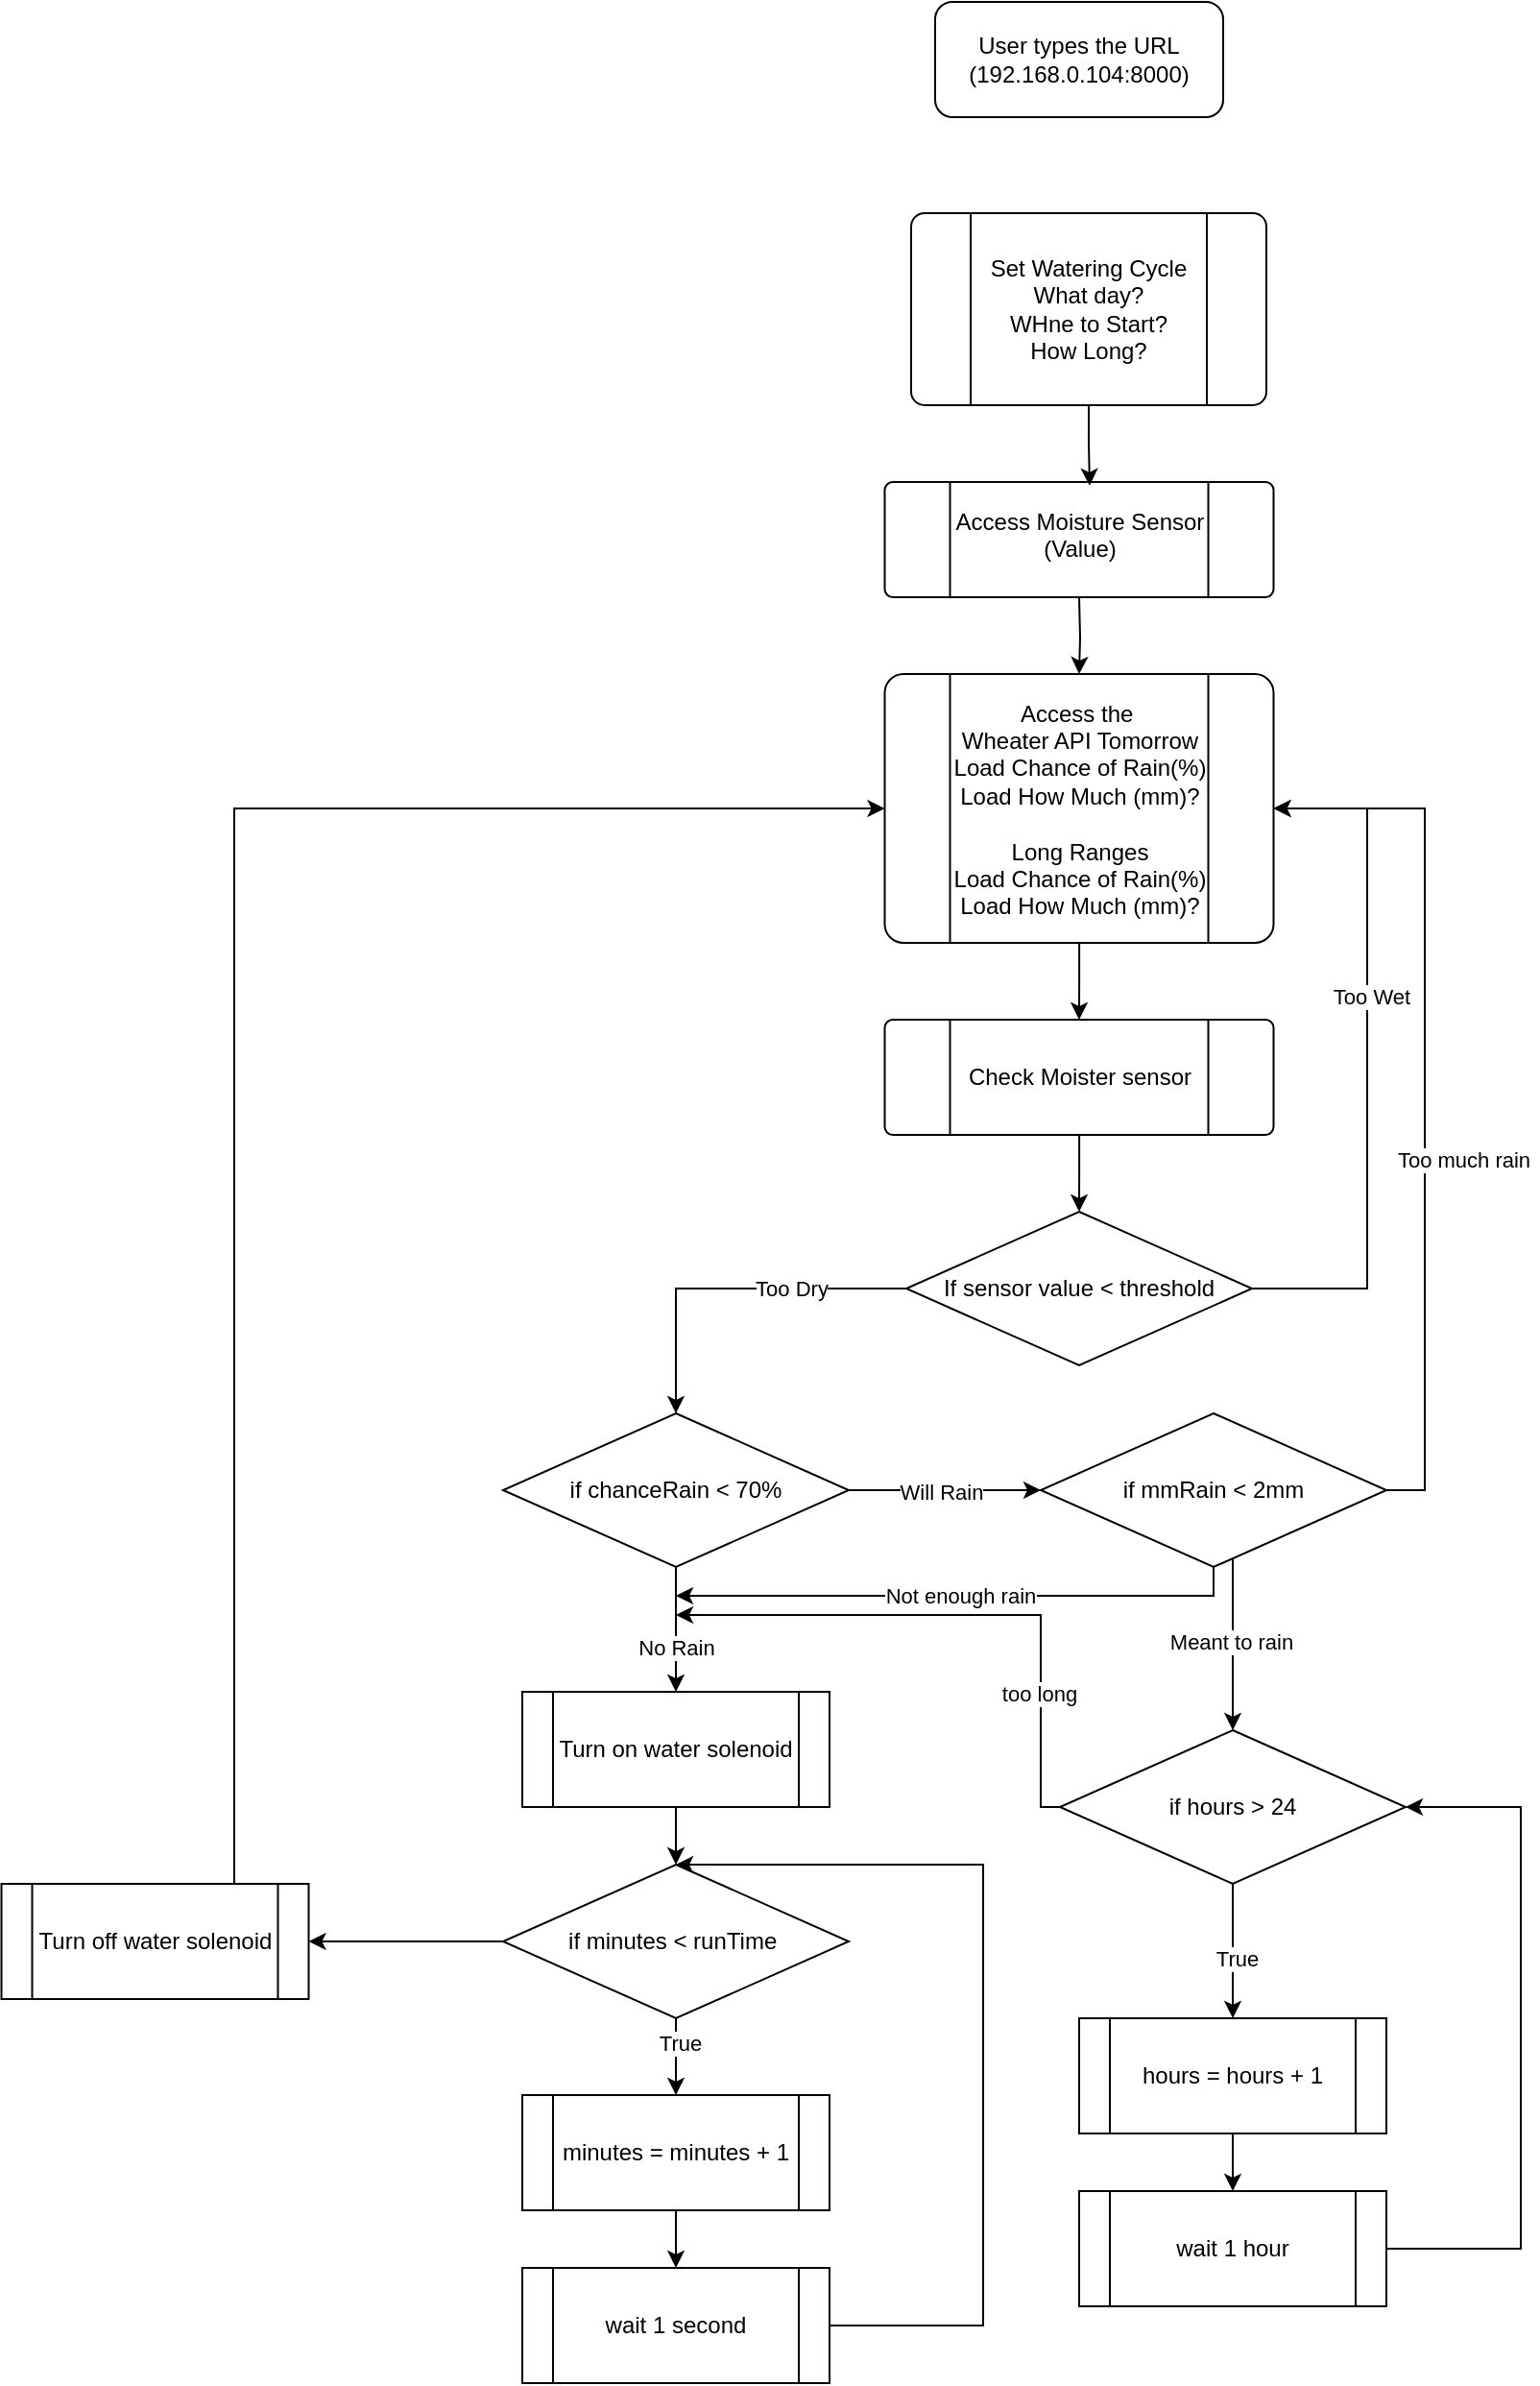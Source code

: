 <mxfile version="24.5.5" type="github">
  <diagram id="C5RBs43oDa-KdzZeNtuy" name="Page-1">
    <mxGraphModel dx="1036" dy="1764" grid="1" gridSize="10" guides="1" tooltips="1" connect="1" arrows="1" fold="1" page="1" pageScale="1" pageWidth="827" pageHeight="1169" math="0" shadow="0">
      <root>
        <mxCell id="WIyWlLk6GJQsqaUBKTNV-0" />
        <mxCell id="WIyWlLk6GJQsqaUBKTNV-1" parent="WIyWlLk6GJQsqaUBKTNV-0" />
        <mxCell id="WIyWlLk6GJQsqaUBKTNV-3" value="User types the URL (192.168.0.104:8000)" style="rounded=1;whiteSpace=wrap;html=1;fontSize=12;glass=0;strokeWidth=1;shadow=0;" parent="WIyWlLk6GJQsqaUBKTNV-1" vertex="1">
          <mxGeometry x="565" y="-380" width="150" height="60" as="geometry" />
        </mxCell>
        <mxCell id="Epe7IqtMgItSxeBAKNHN-16" value="" style="group" vertex="1" connectable="0" parent="WIyWlLk6GJQsqaUBKTNV-1">
          <mxGeometry x="570" y="-270" width="185" height="100" as="geometry" />
        </mxCell>
        <mxCell id="Epe7IqtMgItSxeBAKNHN-13" value="" style="verticalLabelPosition=bottom;verticalAlign=top;html=1;shape=process;whiteSpace=wrap;rounded=1;size=0.167;arcSize=7;align=center;" vertex="1" parent="Epe7IqtMgItSxeBAKNHN-16">
          <mxGeometry x="-17.5" width="185" height="100" as="geometry" />
        </mxCell>
        <mxCell id="Epe7IqtMgItSxeBAKNHN-15" value="Set Watering Cycle&lt;div&gt;What day?&lt;/div&gt;&lt;div&gt;WHne to Start?&lt;/div&gt;&lt;div&gt;How Long?&lt;/div&gt;" style="text;html=1;align=center;verticalAlign=middle;whiteSpace=wrap;rounded=0;" vertex="1" parent="Epe7IqtMgItSxeBAKNHN-16">
          <mxGeometry x="15" y="35" width="120" height="30" as="geometry" />
        </mxCell>
        <mxCell id="Epe7IqtMgItSxeBAKNHN-47" style="edgeStyle=orthogonalEdgeStyle;rounded=0;orthogonalLoop=1;jettySize=auto;html=1;entryX=0.5;entryY=0;entryDx=0;entryDy=0;" edge="1" parent="WIyWlLk6GJQsqaUBKTNV-1" source="Epe7IqtMgItSxeBAKNHN-17" target="Epe7IqtMgItSxeBAKNHN-20">
          <mxGeometry relative="1" as="geometry" />
        </mxCell>
        <mxCell id="Epe7IqtMgItSxeBAKNHN-17" value="" style="verticalLabelPosition=bottom;verticalAlign=top;html=1;shape=process;whiteSpace=wrap;rounded=1;size=0.167;arcSize=7;align=center;" vertex="1" parent="WIyWlLk6GJQsqaUBKTNV-1">
          <mxGeometry x="538.75" y="-30" width="202.5" height="140" as="geometry" />
        </mxCell>
        <mxCell id="Epe7IqtMgItSxeBAKNHN-19" value="&lt;div&gt;Access the&amp;nbsp;&lt;/div&gt;&lt;div&gt;Wheater API Tomorrow&lt;/div&gt;Load Chance of Rain(%)&lt;div&gt;Load How Much (mm)?&lt;/div&gt;&lt;div&gt;&lt;br&gt;&lt;/div&gt;&lt;div&gt;Long Ranges&lt;/div&gt;&lt;div&gt;Load Chance of Rain(%)&lt;div&gt;Load How Much (mm)?&lt;/div&gt;&lt;div&gt;&lt;br&gt;&lt;/div&gt;&lt;div&gt;&lt;br&gt;&lt;/div&gt;&lt;/div&gt;" style="text;html=1;align=center;verticalAlign=middle;whiteSpace=wrap;rounded=0;" vertex="1" parent="WIyWlLk6GJQsqaUBKTNV-1">
          <mxGeometry x="572.5" y="40" width="135" height="30" as="geometry" />
        </mxCell>
        <mxCell id="Epe7IqtMgItSxeBAKNHN-48" style="edgeStyle=orthogonalEdgeStyle;rounded=0;orthogonalLoop=1;jettySize=auto;html=1;entryX=0.5;entryY=0;entryDx=0;entryDy=0;" edge="1" parent="WIyWlLk6GJQsqaUBKTNV-1" source="Epe7IqtMgItSxeBAKNHN-20" target="Epe7IqtMgItSxeBAKNHN-23">
          <mxGeometry relative="1" as="geometry" />
        </mxCell>
        <mxCell id="Epe7IqtMgItSxeBAKNHN-20" value="" style="verticalLabelPosition=bottom;verticalAlign=top;html=1;shape=process;whiteSpace=wrap;rounded=1;size=0.167;arcSize=7;align=center;" vertex="1" parent="WIyWlLk6GJQsqaUBKTNV-1">
          <mxGeometry x="538.75" y="150" width="202.5" height="60" as="geometry" />
        </mxCell>
        <mxCell id="Epe7IqtMgItSxeBAKNHN-21" value="&lt;div&gt;Check Moister sensor&lt;/div&gt;" style="text;html=1;align=center;verticalAlign=middle;whiteSpace=wrap;rounded=0;" vertex="1" parent="WIyWlLk6GJQsqaUBKTNV-1">
          <mxGeometry x="572.5" y="165" width="135" height="30" as="geometry" />
        </mxCell>
        <mxCell id="Epe7IqtMgItSxeBAKNHN-25" style="rounded=0;orthogonalLoop=1;jettySize=auto;html=1;exitX=0;exitY=0.5;exitDx=0;exitDy=0;entryX=0.5;entryY=0;entryDx=0;entryDy=0;edgeStyle=orthogonalEdgeStyle;" edge="1" parent="WIyWlLk6GJQsqaUBKTNV-1" source="Epe7IqtMgItSxeBAKNHN-23" target="Epe7IqtMgItSxeBAKNHN-24">
          <mxGeometry relative="1" as="geometry" />
        </mxCell>
        <mxCell id="Epe7IqtMgItSxeBAKNHN-27" value="Too Dry" style="edgeLabel;html=1;align=center;verticalAlign=middle;resizable=0;points=[];" vertex="1" connectable="0" parent="Epe7IqtMgItSxeBAKNHN-25">
          <mxGeometry x="0.071" y="-3" relative="1" as="geometry">
            <mxPoint x="39" y="3" as="offset" />
          </mxGeometry>
        </mxCell>
        <mxCell id="Epe7IqtMgItSxeBAKNHN-49" style="edgeStyle=orthogonalEdgeStyle;rounded=0;orthogonalLoop=1;jettySize=auto;html=1;entryX=1;entryY=0.5;entryDx=0;entryDy=0;" edge="1" parent="WIyWlLk6GJQsqaUBKTNV-1" source="Epe7IqtMgItSxeBAKNHN-23" target="Epe7IqtMgItSxeBAKNHN-17">
          <mxGeometry relative="1" as="geometry">
            <Array as="points">
              <mxPoint x="790" y="290" />
              <mxPoint x="790" y="40" />
            </Array>
          </mxGeometry>
        </mxCell>
        <mxCell id="Epe7IqtMgItSxeBAKNHN-51" value="Too Wet" style="edgeLabel;html=1;align=center;verticalAlign=middle;resizable=0;points=[];" vertex="1" connectable="0" parent="Epe7IqtMgItSxeBAKNHN-49">
          <mxGeometry x="0.182" y="-2" relative="1" as="geometry">
            <mxPoint as="offset" />
          </mxGeometry>
        </mxCell>
        <mxCell id="Epe7IqtMgItSxeBAKNHN-23" value="If sensor value &amp;lt; threshold&lt;span style=&quot;color: rgba(0, 0, 0, 0); font-family: monospace; font-size: 0px; text-align: start; text-wrap: nowrap;&quot;&gt;%3CmxGraphModel%3E%3Croot%3E%3CmxCell%20id%3D%220%22%2F%3E%3CmxCell%20id%3D%221%22%20parent%3D%220%22%2F%3E%3CmxCell%20id%3D%222%22%20value%3D%22%22%20style%3D%22verticalLabelPosition%3Dbottom%3BverticalAlign%3Dtop%3Bhtml%3D1%3Bshape%3Dprocess%3BwhiteSpace%3Dwrap%3Brounded%3D1%3Bsize%3D0.167%3BarcSize%3D7%3Balign%3Dcenter%3B%22%20vertex%3D%221%22%20parent%3D%221%22%3E%3CmxGeometry%20x%3D%22118.75%22%20y%3D%22480%22%20width%3D%22202.5%22%20height%3D%22140%22%20as%3D%22geometry%22%2F%3E%3C%2FmxCell%3E%3CmxCell%20id%3D%223%22%20value%3D%22%26lt%3Bdiv%26gt%3BAccess%20the%26amp%3Bnbsp%3B%26lt%3B%2Fdiv%26gt%3B%26lt%3Bdiv%26gt%3BWheater%20API%20Tomorrow%26lt%3B%2Fdiv%26gt%3BLoad%20Chance%20of%20Rain(%25)%26lt%3Bdiv%26gt%3BLoad%20How%20Much%20(mm)%3F%26lt%3B%2Fdiv%26gt%3B%26lt%3Bdiv%26gt%3B%26lt%3Bbr%26gt%3B%26lt%3B%2Fdiv%26gt%3B%26lt%3Bdiv%26gt%3BLong%20Ranges%26lt%3B%2Fdiv%26gt%3B%26lt%3Bdiv%26gt%3BLoad%20Chance%20of%20Rain(%25)%26lt%3Bdiv%26gt%3BLoad%20How%20Much%20(mm)%3F%26lt%3B%2Fdiv%26gt%3B%26lt%3Bdiv%26gt%3B%26lt%3Bbr%26gt%3B%26lt%3B%2Fdiv%26gt%3B%26lt%3Bdiv%26gt%3B%26lt%3Bbr%26gt%3B%26lt%3B%2Fdiv%26gt%3B%26lt%3B%2Fdiv%26gt%3B%22%20style%3D%22text%3Bhtml%3D1%3Balign%3Dcenter%3BverticalAlign%3Dmiddle%3BwhiteSpace%3Dwrap%3Brounded%3D0%3B%22%20vertex%3D%221%22%20parent%3D%221%22%3E%3CmxGeometry%20x%3D%22152.5%22%20y%3D%22550%22%20width%3D%22135%22%20height%3D%2230%22%20as%3D%22geometry%22%2F%3E%3C%2FmxCell%3E%3C%2Froot%3E%3C%2FmxGraphModel%3E&lt;/span&gt;" style="rhombus;whiteSpace=wrap;html=1;" vertex="1" parent="WIyWlLk6GJQsqaUBKTNV-1">
          <mxGeometry x="550" y="250" width="180" height="80" as="geometry" />
        </mxCell>
        <mxCell id="Epe7IqtMgItSxeBAKNHN-32" value="" style="edgeStyle=orthogonalEdgeStyle;rounded=0;orthogonalLoop=1;jettySize=auto;html=1;" edge="1" parent="WIyWlLk6GJQsqaUBKTNV-1" source="Epe7IqtMgItSxeBAKNHN-24" target="Epe7IqtMgItSxeBAKNHN-31">
          <mxGeometry relative="1" as="geometry" />
        </mxCell>
        <mxCell id="Epe7IqtMgItSxeBAKNHN-52" value="No Rain" style="edgeLabel;html=1;align=center;verticalAlign=middle;resizable=0;points=[];" vertex="1" connectable="0" parent="Epe7IqtMgItSxeBAKNHN-32">
          <mxGeometry x="0.289" relative="1" as="geometry">
            <mxPoint as="offset" />
          </mxGeometry>
        </mxCell>
        <mxCell id="Epe7IqtMgItSxeBAKNHN-53" style="edgeStyle=orthogonalEdgeStyle;rounded=0;orthogonalLoop=1;jettySize=auto;html=1;entryX=0;entryY=0.5;entryDx=0;entryDy=0;" edge="1" parent="WIyWlLk6GJQsqaUBKTNV-1" source="Epe7IqtMgItSxeBAKNHN-24" target="Epe7IqtMgItSxeBAKNHN-55">
          <mxGeometry relative="1" as="geometry">
            <mxPoint x="590" y="395" as="targetPoint" />
          </mxGeometry>
        </mxCell>
        <mxCell id="Epe7IqtMgItSxeBAKNHN-54" value="Will Rain" style="edgeLabel;html=1;align=center;verticalAlign=middle;resizable=0;points=[];" vertex="1" connectable="0" parent="Epe7IqtMgItSxeBAKNHN-53">
          <mxGeometry x="-0.041" y="-1" relative="1" as="geometry">
            <mxPoint as="offset" />
          </mxGeometry>
        </mxCell>
        <mxCell id="Epe7IqtMgItSxeBAKNHN-24" value="if chanceRain &amp;lt; 70%" style="rhombus;whiteSpace=wrap;html=1;" vertex="1" parent="WIyWlLk6GJQsqaUBKTNV-1">
          <mxGeometry x="340" y="355" width="180" height="80" as="geometry" />
        </mxCell>
        <mxCell id="Epe7IqtMgItSxeBAKNHN-37" style="edgeStyle=orthogonalEdgeStyle;rounded=0;orthogonalLoop=1;jettySize=auto;html=1;entryX=0.5;entryY=0;entryDx=0;entryDy=0;" edge="1" parent="WIyWlLk6GJQsqaUBKTNV-1" source="Epe7IqtMgItSxeBAKNHN-31" target="Epe7IqtMgItSxeBAKNHN-35">
          <mxGeometry relative="1" as="geometry" />
        </mxCell>
        <mxCell id="Epe7IqtMgItSxeBAKNHN-31" value="Turn on water solenoid" style="shape=process;whiteSpace=wrap;html=1;backgroundOutline=1;" vertex="1" parent="WIyWlLk6GJQsqaUBKTNV-1">
          <mxGeometry x="350" y="500" width="160" height="60" as="geometry" />
        </mxCell>
        <mxCell id="Epe7IqtMgItSxeBAKNHN-38" style="edgeStyle=orthogonalEdgeStyle;rounded=0;orthogonalLoop=1;jettySize=auto;html=1;entryX=0.5;entryY=0;entryDx=0;entryDy=0;" edge="1" parent="WIyWlLk6GJQsqaUBKTNV-1" source="Epe7IqtMgItSxeBAKNHN-35" target="Epe7IqtMgItSxeBAKNHN-36">
          <mxGeometry relative="1" as="geometry" />
        </mxCell>
        <mxCell id="Epe7IqtMgItSxeBAKNHN-42" value="True" style="edgeLabel;html=1;align=center;verticalAlign=middle;resizable=0;points=[];" vertex="1" connectable="0" parent="Epe7IqtMgItSxeBAKNHN-38">
          <mxGeometry x="-0.35" y="2" relative="1" as="geometry">
            <mxPoint as="offset" />
          </mxGeometry>
        </mxCell>
        <mxCell id="Epe7IqtMgItSxeBAKNHN-44" style="edgeStyle=orthogonalEdgeStyle;rounded=0;orthogonalLoop=1;jettySize=auto;html=1;" edge="1" parent="WIyWlLk6GJQsqaUBKTNV-1" source="Epe7IqtMgItSxeBAKNHN-35" target="Epe7IqtMgItSxeBAKNHN-43">
          <mxGeometry relative="1" as="geometry" />
        </mxCell>
        <mxCell id="Epe7IqtMgItSxeBAKNHN-35" value="if minutes &amp;lt; runTime&amp;nbsp;" style="rhombus;whiteSpace=wrap;html=1;" vertex="1" parent="WIyWlLk6GJQsqaUBKTNV-1">
          <mxGeometry x="340" y="590" width="180" height="80" as="geometry" />
        </mxCell>
        <mxCell id="Epe7IqtMgItSxeBAKNHN-40" style="edgeStyle=orthogonalEdgeStyle;rounded=0;orthogonalLoop=1;jettySize=auto;html=1;entryX=0.5;entryY=0;entryDx=0;entryDy=0;" edge="1" parent="WIyWlLk6GJQsqaUBKTNV-1" source="Epe7IqtMgItSxeBAKNHN-36" target="Epe7IqtMgItSxeBAKNHN-39">
          <mxGeometry relative="1" as="geometry" />
        </mxCell>
        <mxCell id="Epe7IqtMgItSxeBAKNHN-36" value="minutes = minutes + 1" style="shape=process;whiteSpace=wrap;html=1;backgroundOutline=1;" vertex="1" parent="WIyWlLk6GJQsqaUBKTNV-1">
          <mxGeometry x="350" y="710" width="160" height="60" as="geometry" />
        </mxCell>
        <mxCell id="Epe7IqtMgItSxeBAKNHN-41" style="edgeStyle=orthogonalEdgeStyle;rounded=0;orthogonalLoop=1;jettySize=auto;html=1;entryX=0.5;entryY=0;entryDx=0;entryDy=0;" edge="1" parent="WIyWlLk6GJQsqaUBKTNV-1" source="Epe7IqtMgItSxeBAKNHN-39" target="Epe7IqtMgItSxeBAKNHN-35">
          <mxGeometry relative="1" as="geometry">
            <Array as="points">
              <mxPoint x="590" y="830" />
              <mxPoint x="590" y="590" />
            </Array>
          </mxGeometry>
        </mxCell>
        <mxCell id="Epe7IqtMgItSxeBAKNHN-39" value="wait 1 second" style="shape=process;whiteSpace=wrap;html=1;backgroundOutline=1;" vertex="1" parent="WIyWlLk6GJQsqaUBKTNV-1">
          <mxGeometry x="350" y="800" width="160" height="60" as="geometry" />
        </mxCell>
        <mxCell id="Epe7IqtMgItSxeBAKNHN-46" style="edgeStyle=orthogonalEdgeStyle;rounded=0;orthogonalLoop=1;jettySize=auto;html=1;entryX=0;entryY=0.5;entryDx=0;entryDy=0;" edge="1" parent="WIyWlLk6GJQsqaUBKTNV-1" source="Epe7IqtMgItSxeBAKNHN-43" target="Epe7IqtMgItSxeBAKNHN-17">
          <mxGeometry relative="1" as="geometry">
            <mxPoint x="520" y="40" as="targetPoint" />
            <Array as="points">
              <mxPoint x="200" y="40" />
            </Array>
          </mxGeometry>
        </mxCell>
        <mxCell id="Epe7IqtMgItSxeBAKNHN-43" value="Turn off water solenoid" style="shape=process;whiteSpace=wrap;html=1;backgroundOutline=1;" vertex="1" parent="WIyWlLk6GJQsqaUBKTNV-1">
          <mxGeometry x="78.75" y="600" width="160" height="60" as="geometry" />
        </mxCell>
        <mxCell id="Epe7IqtMgItSxeBAKNHN-56" value="Not enough rain" style="edgeStyle=orthogonalEdgeStyle;rounded=0;orthogonalLoop=1;jettySize=auto;html=1;exitX=0.5;exitY=1;exitDx=0;exitDy=0;" edge="1" parent="WIyWlLk6GJQsqaUBKTNV-1" source="Epe7IqtMgItSxeBAKNHN-55">
          <mxGeometry relative="1" as="geometry">
            <mxPoint x="430" y="450" as="targetPoint" />
            <Array as="points">
              <mxPoint x="710" y="450" />
            </Array>
          </mxGeometry>
        </mxCell>
        <mxCell id="Epe7IqtMgItSxeBAKNHN-58" style="edgeStyle=orthogonalEdgeStyle;rounded=0;orthogonalLoop=1;jettySize=auto;html=1;entryX=1;entryY=0.5;entryDx=0;entryDy=0;" edge="1" parent="WIyWlLk6GJQsqaUBKTNV-1" source="Epe7IqtMgItSxeBAKNHN-55" target="Epe7IqtMgItSxeBAKNHN-17">
          <mxGeometry relative="1" as="geometry">
            <Array as="points">
              <mxPoint x="820" y="395" />
              <mxPoint x="820" y="40" />
            </Array>
          </mxGeometry>
        </mxCell>
        <mxCell id="Epe7IqtMgItSxeBAKNHN-59" value="Too much rain" style="edgeLabel;html=1;align=center;verticalAlign=middle;resizable=0;points=[];" vertex="1" connectable="0" parent="Epe7IqtMgItSxeBAKNHN-58">
          <mxGeometry x="-0.152" y="2" relative="1" as="geometry">
            <mxPoint x="22" as="offset" />
          </mxGeometry>
        </mxCell>
        <mxCell id="Epe7IqtMgItSxeBAKNHN-73" style="edgeStyle=orthogonalEdgeStyle;rounded=0;orthogonalLoop=1;jettySize=auto;html=1;" edge="1" parent="WIyWlLk6GJQsqaUBKTNV-1" source="Epe7IqtMgItSxeBAKNHN-55" target="Epe7IqtMgItSxeBAKNHN-64">
          <mxGeometry relative="1" as="geometry">
            <Array as="points">
              <mxPoint x="720" y="450" />
              <mxPoint x="720" y="450" />
            </Array>
          </mxGeometry>
        </mxCell>
        <mxCell id="Epe7IqtMgItSxeBAKNHN-74" value="Meant to rain" style="edgeLabel;html=1;align=center;verticalAlign=middle;resizable=0;points=[];" vertex="1" connectable="0" parent="Epe7IqtMgItSxeBAKNHN-73">
          <mxGeometry x="-0.043" y="-1" relative="1" as="geometry">
            <mxPoint as="offset" />
          </mxGeometry>
        </mxCell>
        <mxCell id="Epe7IqtMgItSxeBAKNHN-55" value="if mmRain &amp;lt; 2mm" style="rhombus;whiteSpace=wrap;html=1;" vertex="1" parent="WIyWlLk6GJQsqaUBKTNV-1">
          <mxGeometry x="620" y="355" width="180" height="80" as="geometry" />
        </mxCell>
        <mxCell id="Epe7IqtMgItSxeBAKNHN-60" value="" style="verticalLabelPosition=bottom;verticalAlign=top;html=1;shape=process;whiteSpace=wrap;rounded=1;size=0.167;arcSize=7;align=center;" vertex="1" parent="WIyWlLk6GJQsqaUBKTNV-1">
          <mxGeometry x="538.75" y="-130" width="202.5" height="60" as="geometry" />
        </mxCell>
        <mxCell id="Epe7IqtMgItSxeBAKNHN-62" style="edgeStyle=orthogonalEdgeStyle;rounded=0;orthogonalLoop=1;jettySize=auto;html=1;entryX=0.5;entryY=0;entryDx=0;entryDy=0;" edge="1" parent="WIyWlLk6GJQsqaUBKTNV-1" target="Epe7IqtMgItSxeBAKNHN-17">
          <mxGeometry relative="1" as="geometry">
            <mxPoint x="640" y="-70" as="sourcePoint" />
          </mxGeometry>
        </mxCell>
        <mxCell id="Epe7IqtMgItSxeBAKNHN-61" value="&lt;div&gt;Access Moisture Sensor (Value)&lt;/div&gt;&lt;div&gt;&lt;div&gt;&lt;br&gt;&lt;/div&gt;&lt;/div&gt;" style="text;html=1;align=center;verticalAlign=middle;whiteSpace=wrap;rounded=0;" vertex="1" parent="WIyWlLk6GJQsqaUBKTNV-1">
          <mxGeometry x="572.5" y="-110" width="135" height="30" as="geometry" />
        </mxCell>
        <mxCell id="Epe7IqtMgItSxeBAKNHN-63" style="edgeStyle=orthogonalEdgeStyle;rounded=0;orthogonalLoop=1;jettySize=auto;html=1;entryX=0.527;entryY=0.032;entryDx=0;entryDy=0;entryPerimeter=0;" edge="1" parent="WIyWlLk6GJQsqaUBKTNV-1" source="Epe7IqtMgItSxeBAKNHN-13" target="Epe7IqtMgItSxeBAKNHN-60">
          <mxGeometry relative="1" as="geometry">
            <mxPoint x="640" y="-130" as="targetPoint" />
          </mxGeometry>
        </mxCell>
        <mxCell id="Epe7IqtMgItSxeBAKNHN-66" style="edgeStyle=orthogonalEdgeStyle;rounded=0;orthogonalLoop=1;jettySize=auto;html=1;" edge="1" parent="WIyWlLk6GJQsqaUBKTNV-1" source="Epe7IqtMgItSxeBAKNHN-64">
          <mxGeometry relative="1" as="geometry">
            <mxPoint x="720" y="670" as="targetPoint" />
          </mxGeometry>
        </mxCell>
        <mxCell id="Epe7IqtMgItSxeBAKNHN-75" value="True" style="edgeLabel;html=1;align=center;verticalAlign=middle;resizable=0;points=[];" vertex="1" connectable="0" parent="Epe7IqtMgItSxeBAKNHN-66">
          <mxGeometry x="0.108" y="1" relative="1" as="geometry">
            <mxPoint as="offset" />
          </mxGeometry>
        </mxCell>
        <mxCell id="Epe7IqtMgItSxeBAKNHN-71" style="edgeStyle=orthogonalEdgeStyle;rounded=0;orthogonalLoop=1;jettySize=auto;html=1;" edge="1" parent="WIyWlLk6GJQsqaUBKTNV-1" source="Epe7IqtMgItSxeBAKNHN-64">
          <mxGeometry relative="1" as="geometry">
            <mxPoint x="430" y="460" as="targetPoint" />
            <Array as="points">
              <mxPoint x="620" y="560" />
              <mxPoint x="620" y="460" />
              <mxPoint x="430" y="460" />
            </Array>
          </mxGeometry>
        </mxCell>
        <mxCell id="Epe7IqtMgItSxeBAKNHN-72" value="too long" style="edgeLabel;html=1;align=center;verticalAlign=middle;resizable=0;points=[];" vertex="1" connectable="0" parent="Epe7IqtMgItSxeBAKNHN-71">
          <mxGeometry x="-0.538" y="1" relative="1" as="geometry">
            <mxPoint as="offset" />
          </mxGeometry>
        </mxCell>
        <mxCell id="Epe7IqtMgItSxeBAKNHN-64" value="if hours &amp;gt; 24" style="rhombus;whiteSpace=wrap;html=1;" vertex="1" parent="WIyWlLk6GJQsqaUBKTNV-1">
          <mxGeometry x="630" y="520" width="180" height="80" as="geometry" />
        </mxCell>
        <mxCell id="Epe7IqtMgItSxeBAKNHN-69" style="edgeStyle=orthogonalEdgeStyle;rounded=0;orthogonalLoop=1;jettySize=auto;html=1;entryX=0.5;entryY=0;entryDx=0;entryDy=0;" edge="1" parent="WIyWlLk6GJQsqaUBKTNV-1" source="Epe7IqtMgItSxeBAKNHN-67" target="Epe7IqtMgItSxeBAKNHN-68">
          <mxGeometry relative="1" as="geometry" />
        </mxCell>
        <mxCell id="Epe7IqtMgItSxeBAKNHN-67" value="hours = hours + 1&lt;span style=&quot;color: rgba(0, 0, 0, 0); font-family: monospace; font-size: 0px; text-align: start; text-wrap: nowrap;&quot;&gt;%3CmxGraphModel%3E%3Croot%3E%3CmxCell%20id%3D%220%22%2F%3E%3CmxCell%20id%3D%221%22%20parent%3D%220%22%2F%3E%3CmxCell%20id%3D%222%22%20value%3D%22minutes%20%3D%20minutes%20%2B%201%22%20style%3D%22shape%3Dprocess%3BwhiteSpace%3Dwrap%3Bhtml%3D1%3BbackgroundOutline%3D1%3B%22%20vertex%3D%221%22%20parent%3D%221%22%3E%3CmxGeometry%20x%3D%22350%22%20y%3D%22680%22%20width%3D%22160%22%20height%3D%2260%22%20as%3D%22geometry%22%2F%3E%3C%2FmxCell%3E%3C%2Froot%3E%3C%2FmxGraphModel%3E&lt;/span&gt;" style="shape=process;whiteSpace=wrap;html=1;backgroundOutline=1;" vertex="1" parent="WIyWlLk6GJQsqaUBKTNV-1">
          <mxGeometry x="640" y="670" width="160" height="60" as="geometry" />
        </mxCell>
        <mxCell id="Epe7IqtMgItSxeBAKNHN-70" style="edgeStyle=orthogonalEdgeStyle;rounded=0;orthogonalLoop=1;jettySize=auto;html=1;entryX=1;entryY=0.5;entryDx=0;entryDy=0;" edge="1" parent="WIyWlLk6GJQsqaUBKTNV-1" source="Epe7IqtMgItSxeBAKNHN-68" target="Epe7IqtMgItSxeBAKNHN-64">
          <mxGeometry relative="1" as="geometry">
            <Array as="points">
              <mxPoint x="870" y="790" />
              <mxPoint x="870" y="560" />
            </Array>
          </mxGeometry>
        </mxCell>
        <mxCell id="Epe7IqtMgItSxeBAKNHN-68" value="wait 1 hour" style="shape=process;whiteSpace=wrap;html=1;backgroundOutline=1;" vertex="1" parent="WIyWlLk6GJQsqaUBKTNV-1">
          <mxGeometry x="640" y="760" width="160" height="60" as="geometry" />
        </mxCell>
      </root>
    </mxGraphModel>
  </diagram>
</mxfile>
